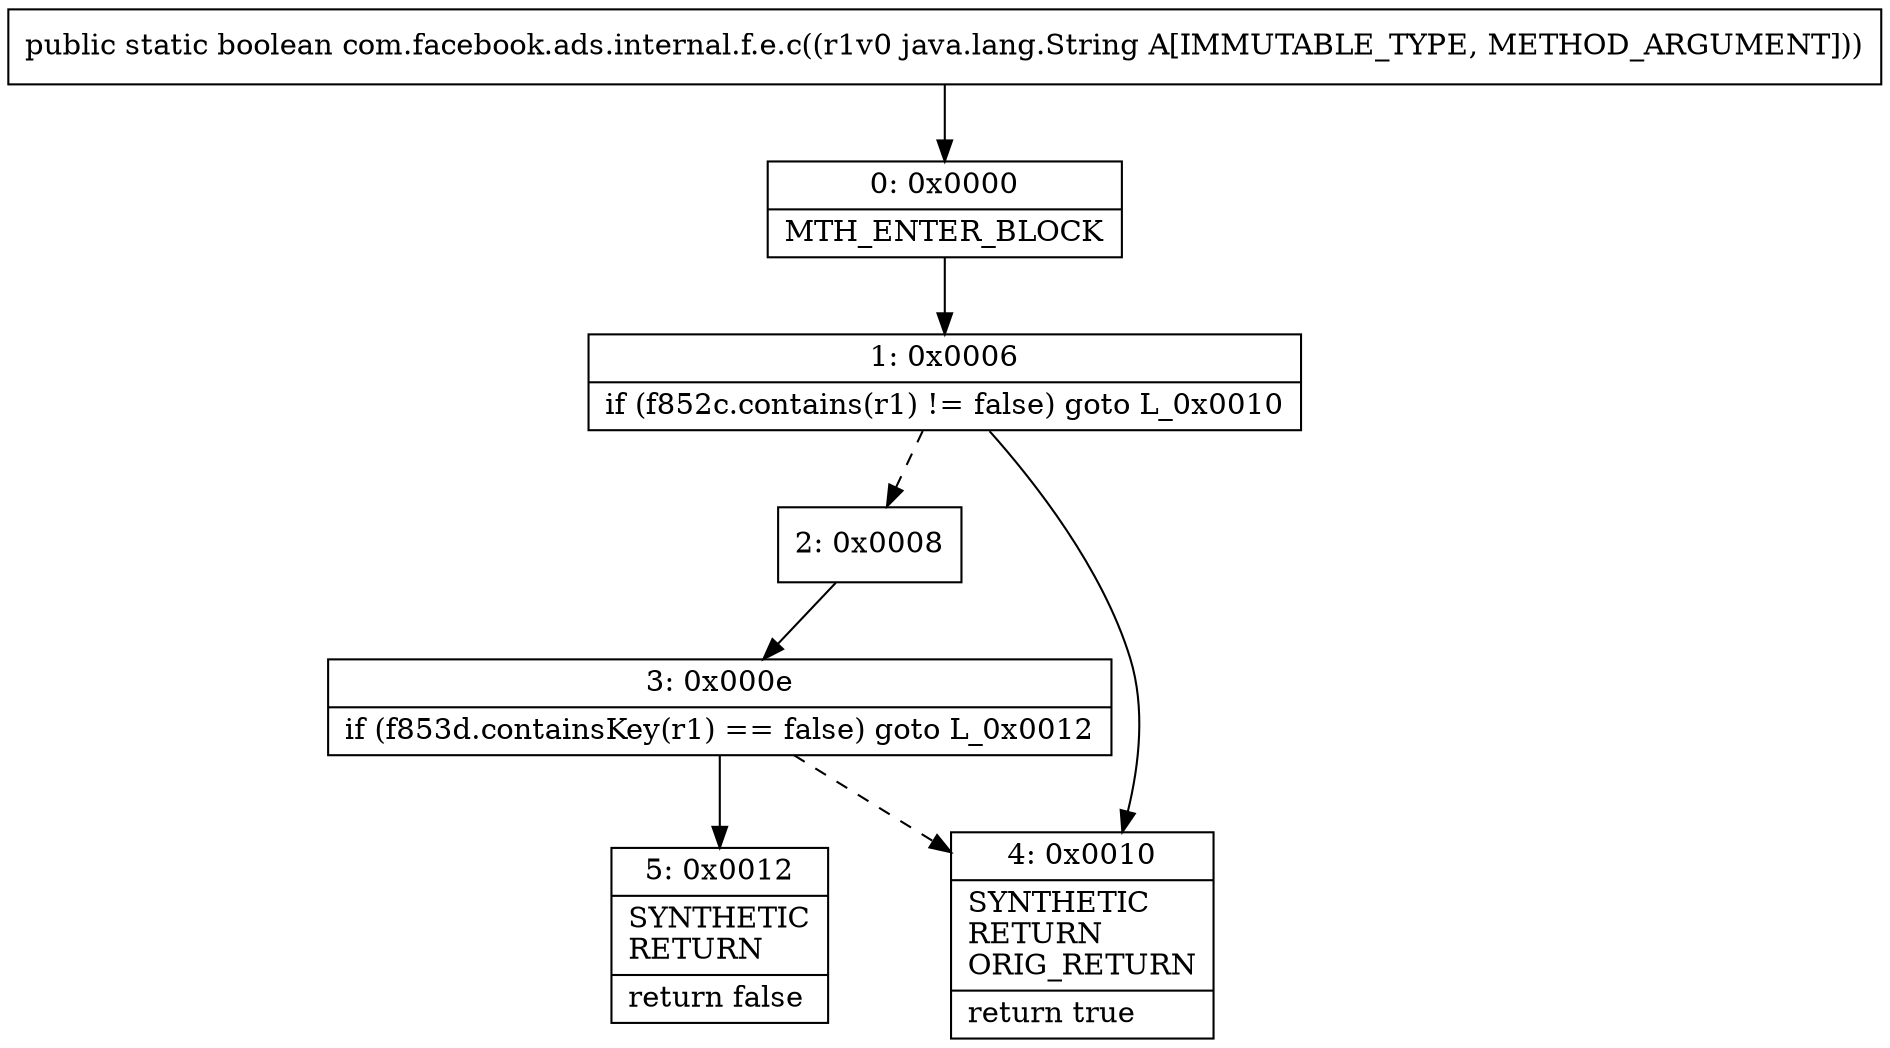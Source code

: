 digraph "CFG forcom.facebook.ads.internal.f.e.c(Ljava\/lang\/String;)Z" {
Node_0 [shape=record,label="{0\:\ 0x0000|MTH_ENTER_BLOCK\l}"];
Node_1 [shape=record,label="{1\:\ 0x0006|if (f852c.contains(r1) != false) goto L_0x0010\l}"];
Node_2 [shape=record,label="{2\:\ 0x0008}"];
Node_3 [shape=record,label="{3\:\ 0x000e|if (f853d.containsKey(r1) == false) goto L_0x0012\l}"];
Node_4 [shape=record,label="{4\:\ 0x0010|SYNTHETIC\lRETURN\lORIG_RETURN\l|return true\l}"];
Node_5 [shape=record,label="{5\:\ 0x0012|SYNTHETIC\lRETURN\l|return false\l}"];
MethodNode[shape=record,label="{public static boolean com.facebook.ads.internal.f.e.c((r1v0 java.lang.String A[IMMUTABLE_TYPE, METHOD_ARGUMENT])) }"];
MethodNode -> Node_0;
Node_0 -> Node_1;
Node_1 -> Node_2[style=dashed];
Node_1 -> Node_4;
Node_2 -> Node_3;
Node_3 -> Node_4[style=dashed];
Node_3 -> Node_5;
}

